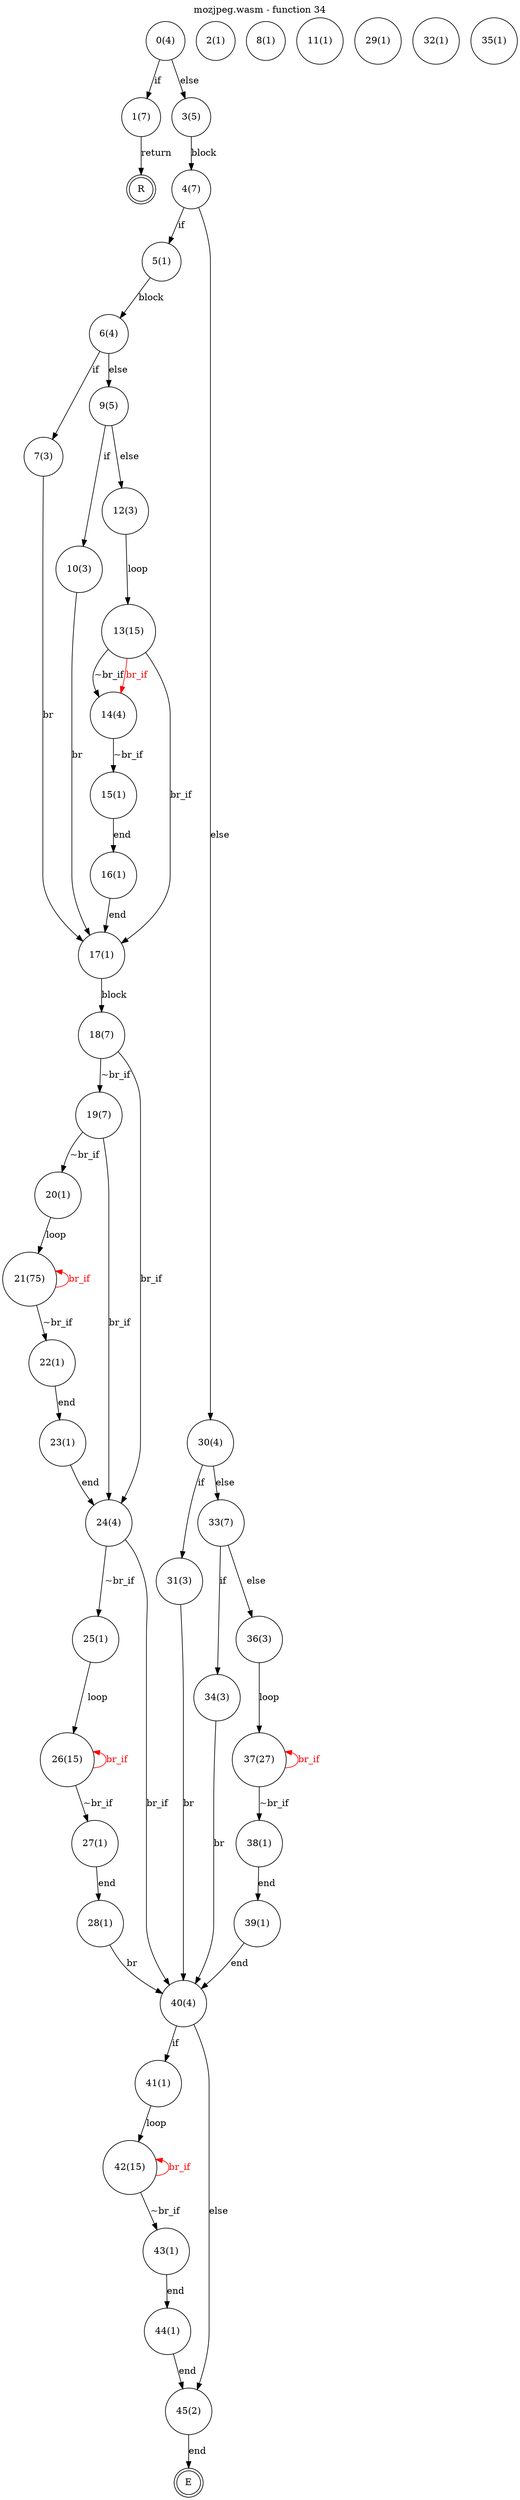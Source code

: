 digraph finite_state_machine {
    label = "mozjpeg.wasm - function 34"
    labelloc =  t
    labelfontsize = 16
    labelfontcolor = black
    labelfontname = "Helvetica"
    node [shape = doublecircle]; E R ;
node [shape=circle, fontcolor=black, style="", label="0(4)"]0
node [shape=circle, fontcolor=black, style="", label="1(7)"]1
node [shape=circle, fontcolor=black, style="", label="2(1)"]2
node [shape=circle, fontcolor=black, style="", label="3(5)"]3
node [shape=circle, fontcolor=black, style="", label="4(7)"]4
node [shape=circle, fontcolor=black, style="", label="5(1)"]5
node [shape=circle, fontcolor=black, style="", label="6(4)"]6
node [shape=circle, fontcolor=black, style="", label="7(3)"]7
node [shape=circle, fontcolor=black, style="", label="8(1)"]8
node [shape=circle, fontcolor=black, style="", label="9(5)"]9
node [shape=circle, fontcolor=black, style="", label="10(3)"]10
node [shape=circle, fontcolor=black, style="", label="11(1)"]11
node [shape=circle, fontcolor=black, style="", label="12(3)"]12
node [shape=circle, fontcolor=black, style="", label="13(15)"]13
node [shape=circle, fontcolor=black, style="", label="14(4)"]14
node [shape=circle, fontcolor=black, style="", label="15(1)"]15
node [shape=circle, fontcolor=black, style="", label="16(1)"]16
node [shape=circle, fontcolor=black, style="", label="17(1)"]17
node [shape=circle, fontcolor=black, style="", label="18(7)"]18
node [shape=circle, fontcolor=black, style="", label="19(7)"]19
node [shape=circle, fontcolor=black, style="", label="20(1)"]20
node [shape=circle, fontcolor=black, style="", label="21(75)"]21
node [shape=circle, fontcolor=black, style="", label="22(1)"]22
node [shape=circle, fontcolor=black, style="", label="23(1)"]23
node [shape=circle, fontcolor=black, style="", label="24(4)"]24
node [shape=circle, fontcolor=black, style="", label="25(1)"]25
node [shape=circle, fontcolor=black, style="", label="26(15)"]26
node [shape=circle, fontcolor=black, style="", label="27(1)"]27
node [shape=circle, fontcolor=black, style="", label="28(1)"]28
node [shape=circle, fontcolor=black, style="", label="29(1)"]29
node [shape=circle, fontcolor=black, style="", label="30(4)"]30
node [shape=circle, fontcolor=black, style="", label="31(3)"]31
node [shape=circle, fontcolor=black, style="", label="32(1)"]32
node [shape=circle, fontcolor=black, style="", label="33(7)"]33
node [shape=circle, fontcolor=black, style="", label="34(3)"]34
node [shape=circle, fontcolor=black, style="", label="35(1)"]35
node [shape=circle, fontcolor=black, style="", label="36(3)"]36
node [shape=circle, fontcolor=black, style="", label="37(27)"]37
node [shape=circle, fontcolor=black, style="", label="38(1)"]38
node [shape=circle, fontcolor=black, style="", label="39(1)"]39
node [shape=circle, fontcolor=black, style="", label="40(4)"]40
node [shape=circle, fontcolor=black, style="", label="41(1)"]41
node [shape=circle, fontcolor=black, style="", label="42(15)"]42
node [shape=circle, fontcolor=black, style="", label="43(1)"]43
node [shape=circle, fontcolor=black, style="", label="44(1)"]44
node [shape=circle, fontcolor=black, style="", label="45(2)"]45
node [shape=circle, fontcolor=black, style="", label="E"]E
node [shape=circle, fontcolor=black, style="", label="R"]R
    0 -> 1[label="if"];
    0 -> 3[label="else"];
    1 -> R[label="return"];
    3 -> 4[label="block"];
    4 -> 5[label="if"];
    4 -> 30[label="else"];
    5 -> 6[label="block"];
    6 -> 7[label="if"];
    6 -> 9[label="else"];
    7 -> 17[label="br"];
    9 -> 10[label="if"];
    9 -> 12[label="else"];
    10 -> 17[label="br"];
    12 -> 13[label="loop"];
    13 -> 14[label="~br_if"];
    13 -> 17[label="br_if"];
    14 -> 15[label="~br_if"];
    14 -> 13[color="red" dir=back fontcolor="red" label="br_if"];
    15 -> 16[label="end"];
    16 -> 17[label="end"];
    17 -> 18[label="block"];
    18 -> 19[label="~br_if"];
    18 -> 24[label="br_if"];
    19 -> 20[label="~br_if"];
    19 -> 24[label="br_if"];
    20 -> 21[label="loop"];
    21 -> 22[label="~br_if"];
    21 -> 21[color="red" dir=back fontcolor="red" label="br_if"];
    22 -> 23[label="end"];
    23 -> 24[label="end"];
    24 -> 25[label="~br_if"];
    24 -> 40[label="br_if"];
    25 -> 26[label="loop"];
    26 -> 27[label="~br_if"];
    26 -> 26[color="red" dir=back fontcolor="red" label="br_if"];
    27 -> 28[label="end"];
    28 -> 40[label="br"];
    30 -> 31[label="if"];
    30 -> 33[label="else"];
    31 -> 40[label="br"];
    33 -> 34[label="if"];
    33 -> 36[label="else"];
    34 -> 40[label="br"];
    36 -> 37[label="loop"];
    37 -> 38[label="~br_if"];
    37 -> 37[color="red" dir=back fontcolor="red" label="br_if"];
    38 -> 39[label="end"];
    39 -> 40[label="end"];
    40 -> 41[label="if"];
    40 -> 45[label="else"];
    41 -> 42[label="loop"];
    42 -> 43[label="~br_if"];
    42 -> 42[color="red" dir=back fontcolor="red" label="br_if"];
    43 -> 44[label="end"];
    44 -> 45[label="end"];
    45 -> E[label="end"];
}
